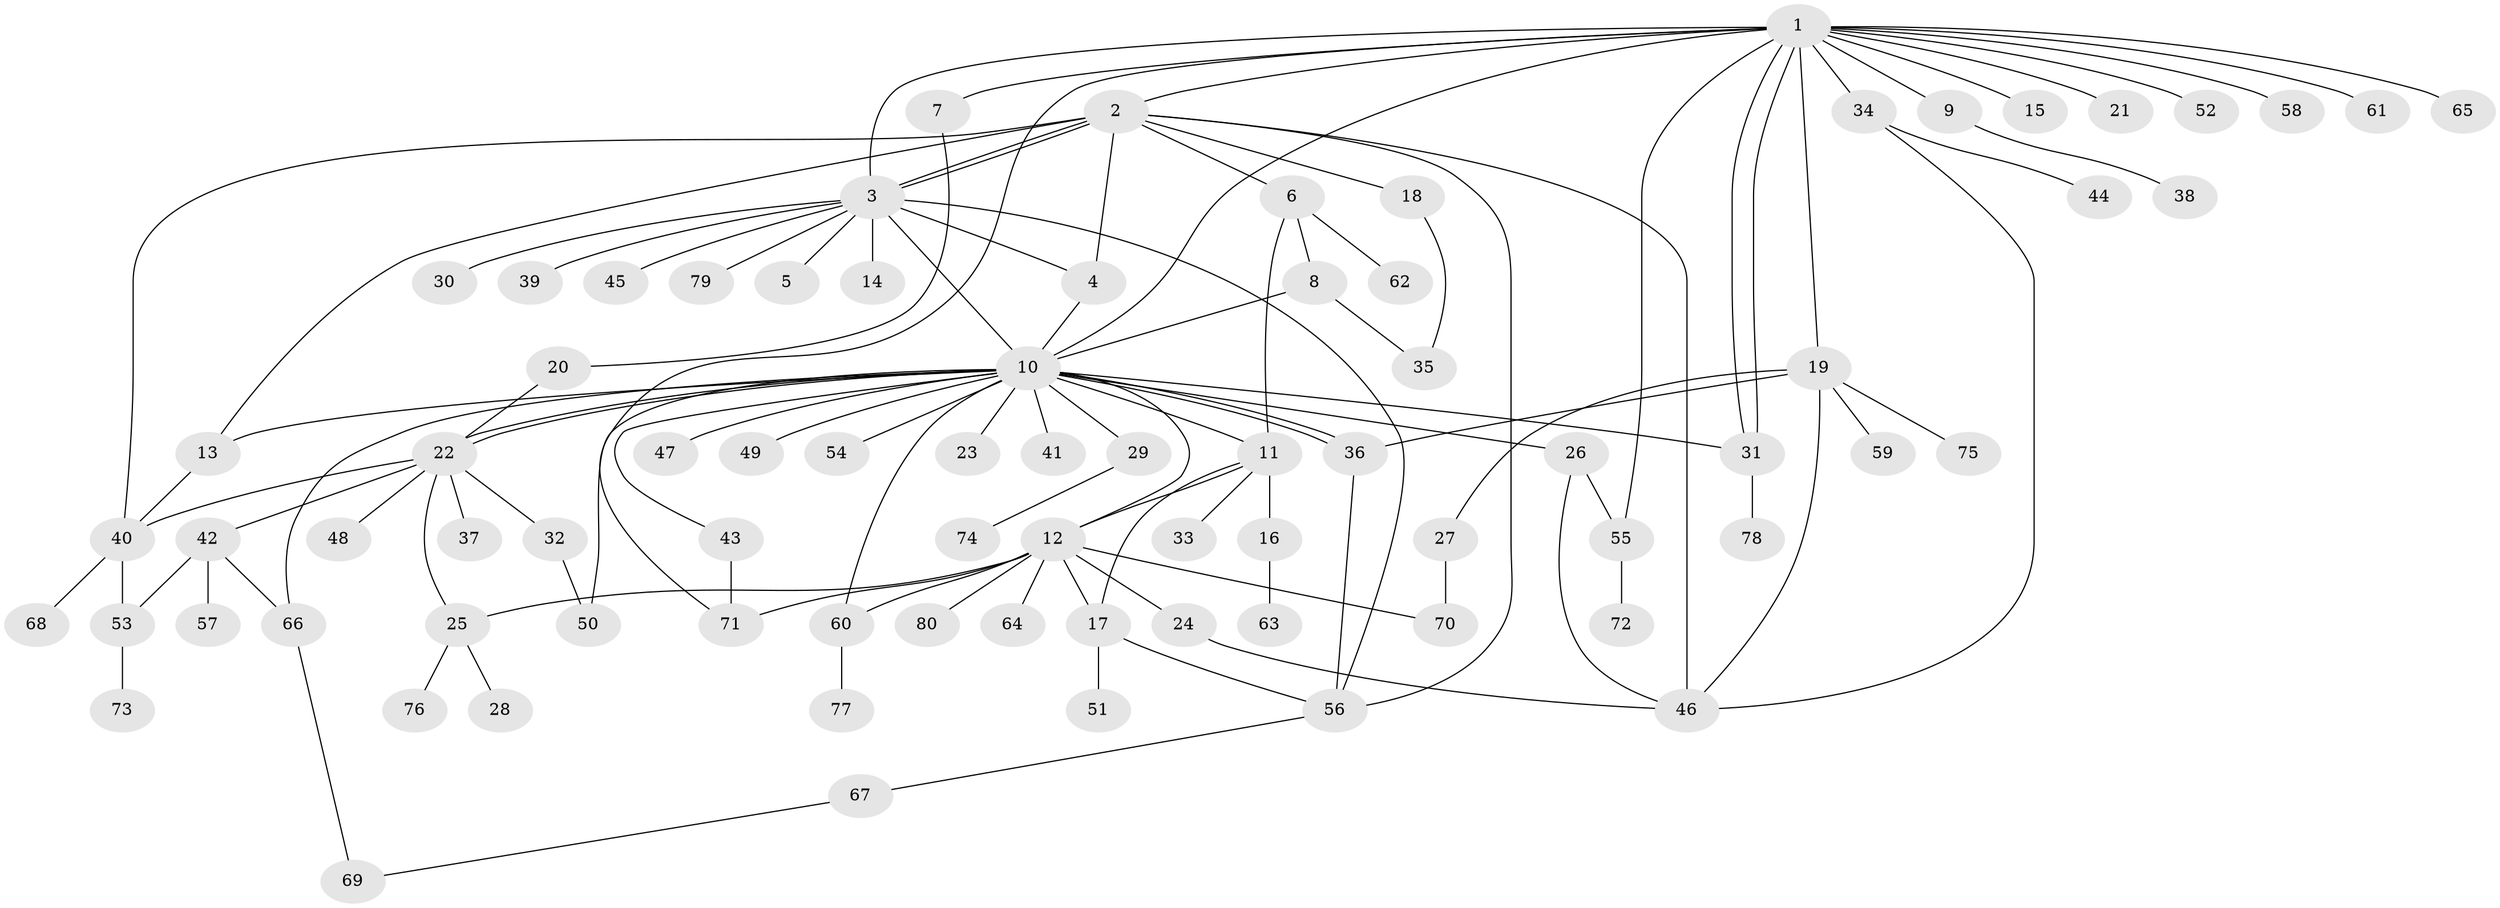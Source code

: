 // coarse degree distribution, {16: 0.017241379310344827, 10: 0.017241379310344827, 11: 0.05172413793103448, 3: 0.13793103448275862, 1: 0.5, 2: 0.1724137931034483, 22: 0.017241379310344827, 6: 0.05172413793103448, 7: 0.017241379310344827, 5: 0.017241379310344827}
// Generated by graph-tools (version 1.1) at 2025/23/03/03/25 07:23:53]
// undirected, 80 vertices, 115 edges
graph export_dot {
graph [start="1"]
  node [color=gray90,style=filled];
  1;
  2;
  3;
  4;
  5;
  6;
  7;
  8;
  9;
  10;
  11;
  12;
  13;
  14;
  15;
  16;
  17;
  18;
  19;
  20;
  21;
  22;
  23;
  24;
  25;
  26;
  27;
  28;
  29;
  30;
  31;
  32;
  33;
  34;
  35;
  36;
  37;
  38;
  39;
  40;
  41;
  42;
  43;
  44;
  45;
  46;
  47;
  48;
  49;
  50;
  51;
  52;
  53;
  54;
  55;
  56;
  57;
  58;
  59;
  60;
  61;
  62;
  63;
  64;
  65;
  66;
  67;
  68;
  69;
  70;
  71;
  72;
  73;
  74;
  75;
  76;
  77;
  78;
  79;
  80;
  1 -- 2;
  1 -- 3;
  1 -- 7;
  1 -- 9;
  1 -- 10;
  1 -- 15;
  1 -- 19;
  1 -- 21;
  1 -- 31;
  1 -- 31;
  1 -- 34;
  1 -- 52;
  1 -- 55;
  1 -- 58;
  1 -- 61;
  1 -- 65;
  1 -- 71;
  2 -- 3;
  2 -- 3;
  2 -- 4;
  2 -- 6;
  2 -- 13;
  2 -- 18;
  2 -- 40;
  2 -- 46;
  2 -- 56;
  3 -- 4;
  3 -- 5;
  3 -- 10;
  3 -- 14;
  3 -- 30;
  3 -- 39;
  3 -- 45;
  3 -- 56;
  3 -- 79;
  4 -- 10;
  6 -- 8;
  6 -- 11;
  6 -- 62;
  7 -- 20;
  8 -- 10;
  8 -- 35;
  9 -- 38;
  10 -- 11;
  10 -- 12;
  10 -- 13;
  10 -- 22;
  10 -- 22;
  10 -- 23;
  10 -- 26;
  10 -- 29;
  10 -- 31;
  10 -- 36;
  10 -- 36;
  10 -- 41;
  10 -- 43;
  10 -- 47;
  10 -- 49;
  10 -- 50;
  10 -- 54;
  10 -- 60;
  10 -- 66;
  11 -- 12;
  11 -- 16;
  11 -- 17;
  11 -- 33;
  12 -- 17;
  12 -- 24;
  12 -- 25;
  12 -- 60;
  12 -- 64;
  12 -- 70;
  12 -- 71;
  12 -- 80;
  13 -- 40;
  16 -- 63;
  17 -- 51;
  17 -- 56;
  18 -- 35;
  19 -- 27;
  19 -- 36;
  19 -- 46;
  19 -- 59;
  19 -- 75;
  20 -- 22;
  22 -- 25;
  22 -- 32;
  22 -- 37;
  22 -- 40;
  22 -- 42;
  22 -- 48;
  24 -- 46;
  25 -- 28;
  25 -- 76;
  26 -- 46;
  26 -- 55;
  27 -- 70;
  29 -- 74;
  31 -- 78;
  32 -- 50;
  34 -- 44;
  34 -- 46;
  36 -- 56;
  40 -- 53;
  40 -- 68;
  42 -- 53;
  42 -- 57;
  42 -- 66;
  43 -- 71;
  53 -- 73;
  55 -- 72;
  56 -- 67;
  60 -- 77;
  66 -- 69;
  67 -- 69;
}
